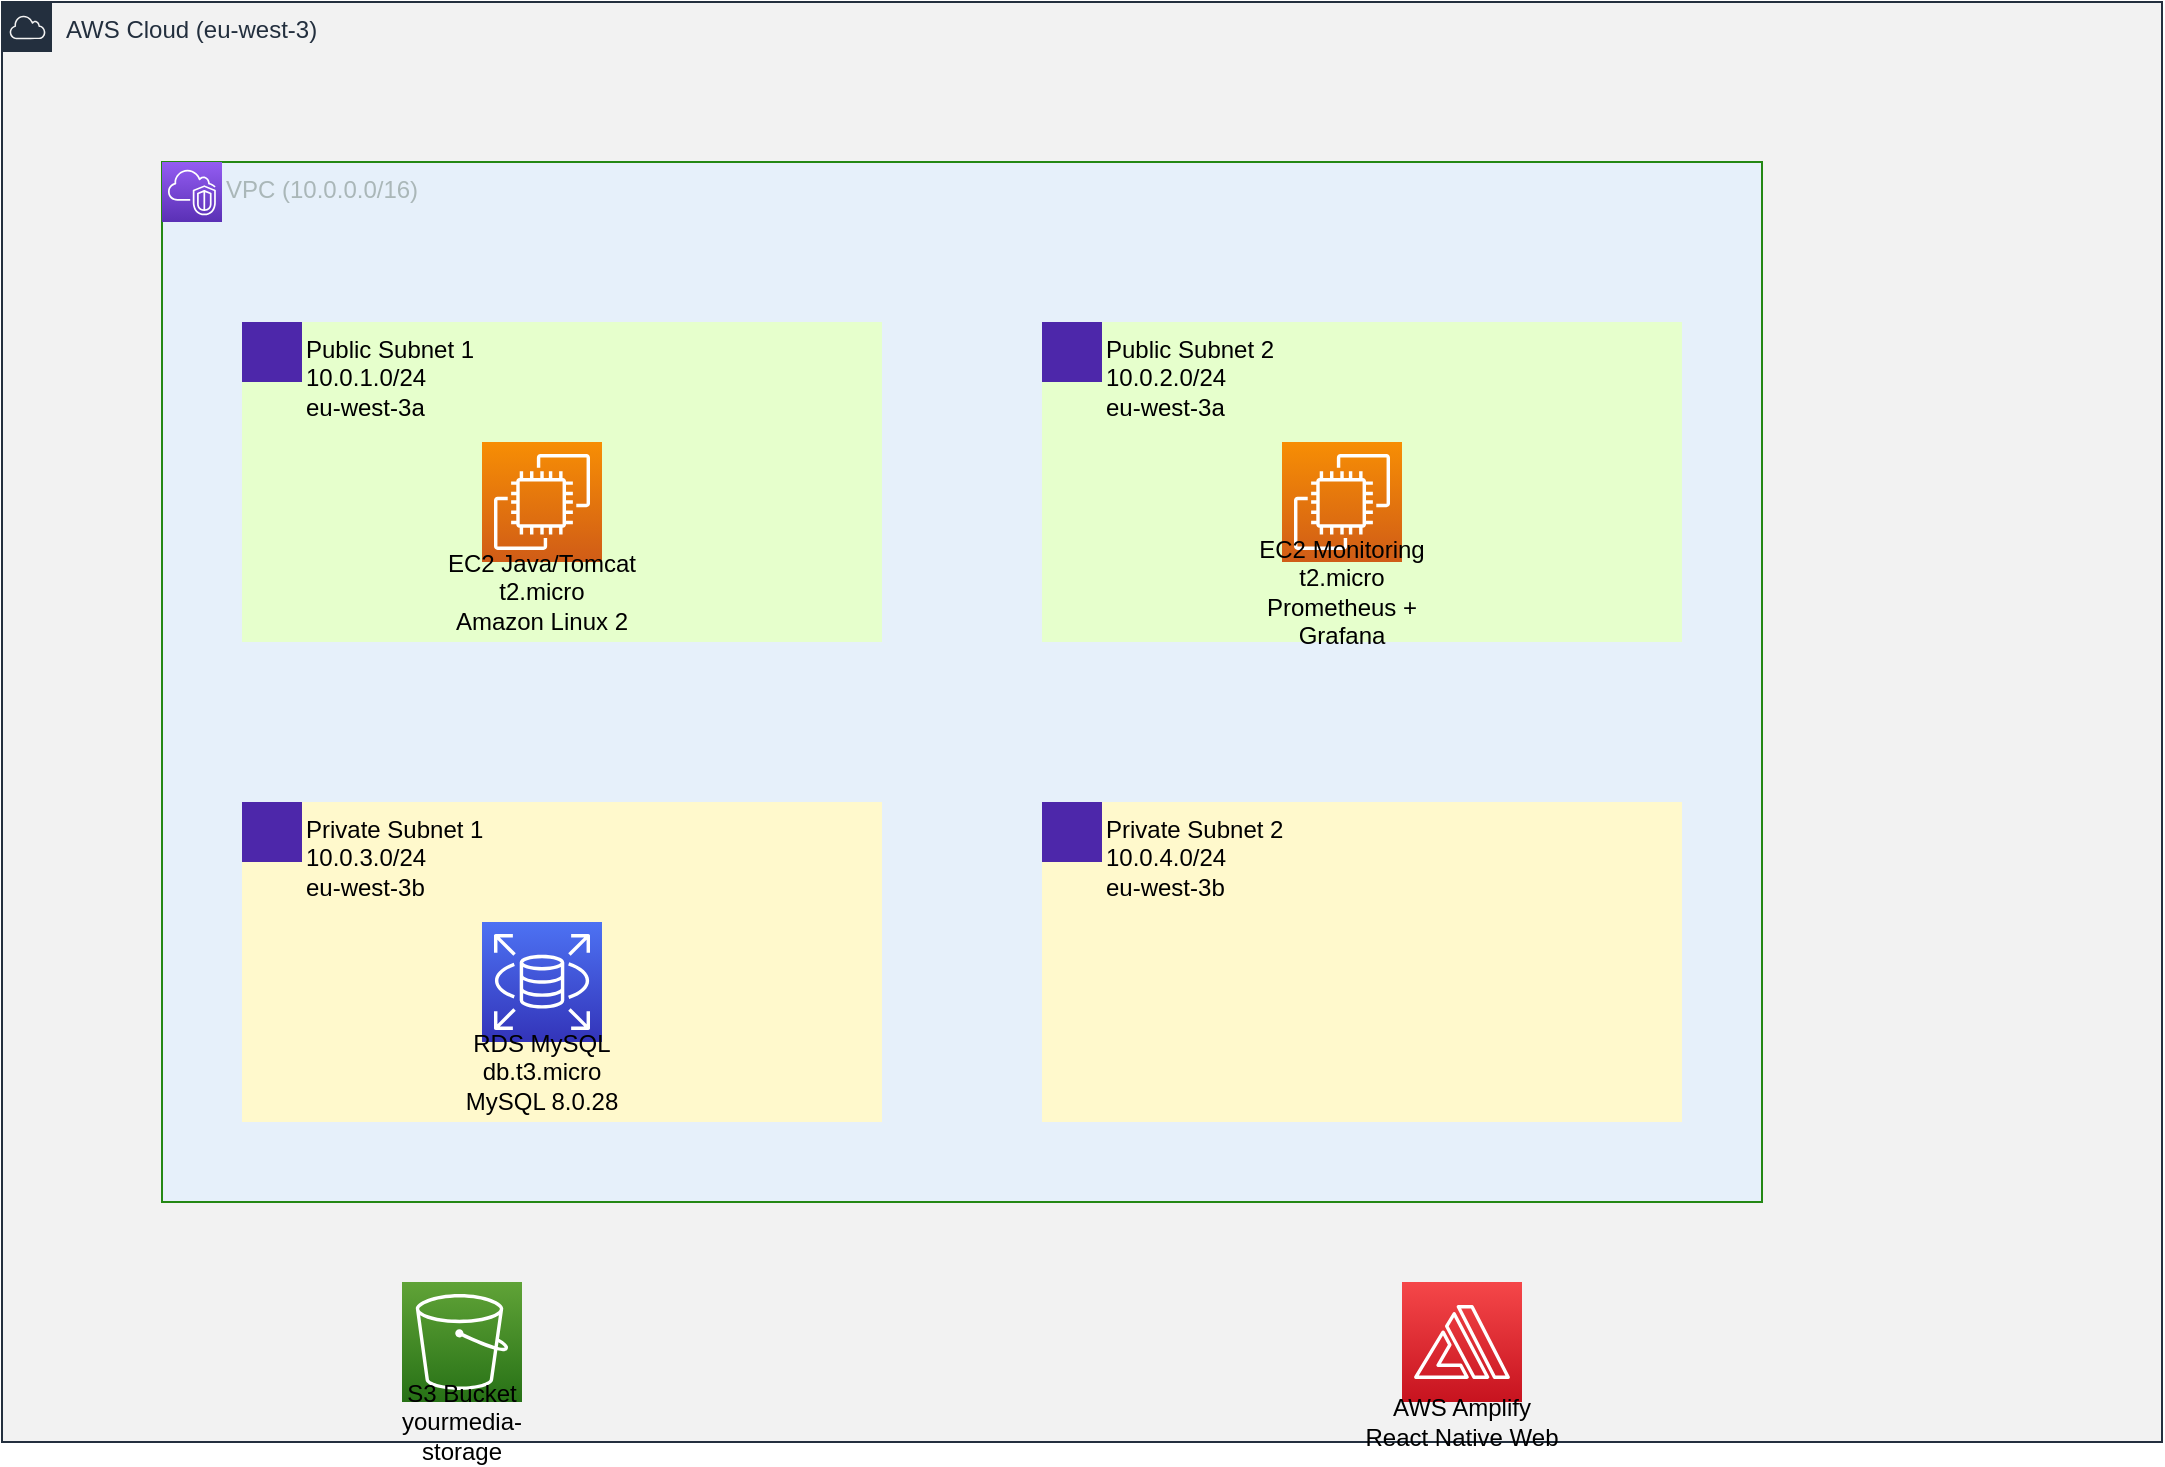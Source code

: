 <mxfile version="21.3.7">
  <diagram id="yourmedia-aws-architecture" name="YourMedia AWS Architecture">
    <mxGraphModel dx="1422" dy="798" grid="1" gridSize="10" guides="1" tooltips="1" connect="1" arrows="1" fold="1" page="1" pageScale="1" pageWidth="1169" pageHeight="827" math="0" shadow="0">
      <root>
        <mxCell id="0" />
        <mxCell id="1" parent="0" />
        <!-- AWS Cloud -->
        <mxCell id="aws-cloud" value="AWS Cloud (eu-west-3)" style="points=[[0,0],[0.25,0],[0.5,0],[0.75,0],[1,0],[1,0.25],[1,0.5],[1,0.75],[1,1],[0.75,1],[0.5,1],[0.25,1],[0,1],[0,0.75],[0,0.5],[0,0.25]];outlineConnect=0;gradientColor=none;html=1;whiteSpace=wrap;fontSize=12;fontStyle=0;container=1;pointerEvents=0;collapsible=0;recursiveResize=0;shape=mxgraph.aws4.group;grIcon=mxgraph.aws4.group_aws_cloud;strokeColor=#232F3E;fillColor=#F2F2F2;verticalAlign=top;align=left;spacingLeft=30;fontColor=#232F3E;dashed=0;" vertex="1" parent="1">
          <mxGeometry x="40" y="40" width="1080" height="720" as="geometry" />
        </mxCell>
        <!-- VPC -->
        <mxCell id="vpc" value="VPC (10.0.0.0/16)" style="points=[[0,0],[0.25,0],[0.5,0],[0.75,0],[1,0],[1,0.25],[1,0.5],[1,0.75],[1,1],[0.75,1],[0.5,1],[0.25,1],[0,1],[0,0.75],[0,0.5],[0,0.25]];outlineConnect=0;gradientColor=none;html=1;whiteSpace=wrap;fontSize=12;fontStyle=0;container=1;pointerEvents=0;collapsible=0;recursiveResize=0;shape=mxgraph.aws4.group;grIcon=mxgraph.aws4.group_vpc;strokeColor=#248814;fillColor=#E6F0FA;verticalAlign=top;align=left;spacingLeft=30;fontColor=#AAB7B8;dashed=0;" vertex="1" parent="aws-cloud">
          <mxGeometry x="80" y="80" width="800" height="520" as="geometry" />
        </mxCell>
        <!-- VPC Icon -->
        <mxCell id="vpc-icon" value="" style="sketch=0;points=[[0,0,0],[0.25,0,0],[0.5,0,0],[0.75,0,0],[1,0,0],[0,1,0],[0.25,1,0],[0.5,1,0],[0.75,1,0],[1,1,0],[0,0.25,0],[0,0.5,0],[0,0.75,0],[1,0.25,0],[1,0.5,0],[1,0.75,0]];outlineConnect=0;fontColor=#232F3E;gradientColor=#945DF2;gradientDirection=north;fillColor=#5A30B5;strokeColor=#ffffff;dashed=0;verticalLabelPosition=bottom;verticalAlign=top;align=center;html=1;fontSize=12;fontStyle=0;aspect=fixed;shape=mxgraph.aws4.resourceIcon;resIcon=mxgraph.aws4.vpc;" vertex="1" parent="vpc">
          <mxGeometry width="30" height="30" as="geometry" />
        </mxCell>
        
        <!-- Public Subnet 1 -->
        <mxCell id="public-subnet-1" value="Public Subnet 1&#xa;10.0.1.0/24&#xa;eu-west-3a" style="points=[[0,0],[0.25,0],[0.5,0],[0.75,0],[1,0],[1,0.25],[1,0.5],[1,0.75],[1,1],[0.75,1],[0.5,1],[0.25,1],[0,1],[0,0.75],[0,0.5],[0,0.25]];outlineConnect=0;gradientColor=none;html=1;whiteSpace=wrap;fontSize=12;fontStyle=0;container=1;pointerEvents=0;collapsible=0;recursiveResize=0;shape=mxgraph.aws4.group;grIcon=mxgraph.aws4.group_security_group;grStroke=0;strokeColor=#248814;fillColor=#E6FFCC;verticalAlign=top;align=left;spacingLeft=30;fontColor=#000000;dashed=0;" vertex="1" parent="vpc">
          <mxGeometry x="40" y="80" width="320" height="160" as="geometry" />
        </mxCell>
        <!-- Subnet Icon -->
        <mxCell id="public-subnet-1-icon" value="" style="sketch=0;outlineConnect=0;fontColor=#232F3E;gradientColor=none;fillColor=#4D27AA;strokeColor=none;dashed=0;verticalLabelPosition=bottom;verticalAlign=top;align=center;html=1;fontSize=12;fontStyle=0;aspect=fixed;pointerEvents=1;shape=mxgraph.aws4.subnet;" vertex="1" parent="public-subnet-1">
          <mxGeometry width="30" height="30" as="geometry" />
        </mxCell>
        
        <!-- EC2 Java/Tomcat -->
        <mxCell id="ec2-java" value="" style="sketch=0;points=[[0,0,0],[0.25,0,0],[0.5,0,0],[0.75,0,0],[1,0,0],[0,1,0],[0.25,1,0],[0.5,1,0],[0.75,1,0],[1,1,0],[0,0.25,0],[0,0.5,0],[0,0.75,0],[1,0.25,0],[1,0.5,0],[1,0.75,0]];outlineConnect=0;fontColor=#232F3E;gradientColor=#F78E04;gradientDirection=north;fillColor=#D05C17;strokeColor=#ffffff;dashed=0;verticalLabelPosition=bottom;verticalAlign=top;align=center;html=1;fontSize=12;fontStyle=0;aspect=fixed;shape=mxgraph.aws4.resourceIcon;resIcon=mxgraph.aws4.ec2;" vertex="1" parent="public-subnet-1">
          <mxGeometry x="120" y="60" width="60" height="60" as="geometry" />
        </mxCell>
        
        <!-- EC2 Java/Tomcat Label -->
        <mxCell id="ec2-java-label" value="EC2 Java/Tomcat&#xa;t2.micro&#xa;Amazon Linux 2" style="text;html=1;strokeColor=none;fillColor=none;align=center;verticalAlign=middle;whiteSpace=wrap;rounded=0;" vertex="1" parent="public-subnet-1">
          <mxGeometry x="100" y="120" width="100" height="30" as="geometry" />
        </mxCell>
        
        <!-- Public Subnet 2 -->
        <mxCell id="public-subnet-2" value="Public Subnet 2&#xa;10.0.2.0/24&#xa;eu-west-3a" style="points=[[0,0],[0.25,0],[0.5,0],[0.75,0],[1,0],[1,0.25],[1,0.5],[1,0.75],[1,1],[0.75,1],[0.5,1],[0.25,1],[0,1],[0,0.75],[0,0.5],[0,0.25]];outlineConnect=0;gradientColor=none;html=1;whiteSpace=wrap;fontSize=12;fontStyle=0;container=1;pointerEvents=0;collapsible=0;recursiveResize=0;shape=mxgraph.aws4.group;grIcon=mxgraph.aws4.group_security_group;grStroke=0;strokeColor=#248814;fillColor=#E6FFCC;verticalAlign=top;align=left;spacingLeft=30;fontColor=#000000;dashed=0;" vertex="1" parent="vpc">
          <mxGeometry x="440" y="80" width="320" height="160" as="geometry" />
        </mxCell>
        <!-- Subnet Icon -->
        <mxCell id="public-subnet-2-icon" value="" style="sketch=0;outlineConnect=0;fontColor=#232F3E;gradientColor=none;fillColor=#4D27AA;strokeColor=none;dashed=0;verticalLabelPosition=bottom;verticalAlign=top;align=center;html=1;fontSize=12;fontStyle=0;aspect=fixed;pointerEvents=1;shape=mxgraph.aws4.subnet;" vertex="1" parent="public-subnet-2">
          <mxGeometry width="30" height="30" as="geometry" />
        </mxCell>
        
        <!-- EC2 Monitoring -->
        <mxCell id="ec2-monitoring" value="" style="sketch=0;points=[[0,0,0],[0.25,0,0],[0.5,0,0],[0.75,0,0],[1,0,0],[0,1,0],[0.25,1,0],[0.5,1,0],[0.75,1,0],[1,1,0],[0,0.25,0],[0,0.5,0],[0,0.75,0],[1,0.25,0],[1,0.5,0],[1,0.75,0]];outlineConnect=0;fontColor=#232F3E;gradientColor=#F78E04;gradientDirection=north;fillColor=#D05C17;strokeColor=#ffffff;dashed=0;verticalLabelPosition=bottom;verticalAlign=top;align=center;html=1;fontSize=12;fontStyle=0;aspect=fixed;shape=mxgraph.aws4.resourceIcon;resIcon=mxgraph.aws4.ec2;" vertex="1" parent="public-subnet-2">
          <mxGeometry x="120" y="60" width="60" height="60" as="geometry" />
        </mxCell>
        
        <!-- EC2 Monitoring Label -->
        <mxCell id="ec2-monitoring-label" value="EC2 Monitoring&#xa;t2.micro&#xa;Prometheus + Grafana" style="text;html=1;strokeColor=none;fillColor=none;align=center;verticalAlign=middle;whiteSpace=wrap;rounded=0;" vertex="1" parent="public-subnet-2">
          <mxGeometry x="100" y="120" width="100" height="30" as="geometry" />
        </mxCell>
        
        <!-- Private Subnet 1 -->
        <mxCell id="private-subnet-1" value="Private Subnet 1&#xa;10.0.3.0/24&#xa;eu-west-3b" style="points=[[0,0],[0.25,0],[0.5,0],[0.75,0],[1,0],[1,0.25],[1,0.5],[1,0.75],[1,1],[0.75,1],[0.5,1],[0.25,1],[0,1],[0,0.75],[0,0.5],[0,0.25]];outlineConnect=0;gradientColor=none;html=1;whiteSpace=wrap;fontSize=12;fontStyle=0;container=1;pointerEvents=0;collapsible=0;recursiveResize=0;shape=mxgraph.aws4.group;grIcon=mxgraph.aws4.group_security_group;grStroke=0;strokeColor=#147EBA;fillColor=#FFF9CC;verticalAlign=top;align=left;spacingLeft=30;fontColor=#000000;dashed=0;" vertex="1" parent="vpc">
          <mxGeometry x="40" y="320" width="320" height="160" as="geometry" />
        </mxCell>
        <!-- Subnet Icon -->
        <mxCell id="private-subnet-1-icon" value="" style="sketch=0;outlineConnect=0;fontColor=#232F3E;gradientColor=none;fillColor=#4D27AA;strokeColor=none;dashed=0;verticalLabelPosition=bottom;verticalAlign=top;align=center;html=1;fontSize=12;fontStyle=0;aspect=fixed;pointerEvents=1;shape=mxgraph.aws4.subnet;" vertex="1" parent="private-subnet-1">
          <mxGeometry width="30" height="30" as="geometry" />
        </mxCell>
        
        <!-- RDS MySQL -->
        <mxCell id="rds-mysql" value="" style="sketch=0;points=[[0,0,0],[0.25,0,0],[0.5,0,0],[0.75,0,0],[1,0,0],[0,1,0],[0.25,1,0],[0.5,1,0],[0.75,1,0],[1,1,0],[0,0.25,0],[0,0.5,0],[0,0.75,0],[1,0.25,0],[1,0.5,0],[1,0.75,0]];outlineConnect=0;fontColor=#232F3E;gradientColor=#4D72F3;gradientDirection=north;fillColor=#3334B9;strokeColor=#ffffff;dashed=0;verticalLabelPosition=bottom;verticalAlign=top;align=center;html=1;fontSize=12;fontStyle=0;aspect=fixed;shape=mxgraph.aws4.resourceIcon;resIcon=mxgraph.aws4.rds;" vertex="1" parent="private-subnet-1">
          <mxGeometry x="120" y="60" width="60" height="60" as="geometry" />
        </mxCell>
        
        <!-- RDS MySQL Label -->
        <mxCell id="rds-mysql-label" value="RDS MySQL&#xa;db.t3.micro&#xa;MySQL 8.0.28" style="text;html=1;strokeColor=none;fillColor=none;align=center;verticalAlign=middle;whiteSpace=wrap;rounded=0;" vertex="1" parent="private-subnet-1">
          <mxGeometry x="100" y="120" width="100" height="30" as="geometry" />
        </mxCell>
        
        <!-- Private Subnet 2 -->
        <mxCell id="private-subnet-2" value="Private Subnet 2&#xa;10.0.4.0/24&#xa;eu-west-3b" style="points=[[0,0],[0.25,0],[0.5,0],[0.75,0],[1,0],[1,0.25],[1,0.5],[1,0.75],[1,1],[0.75,1],[0.5,1],[0.25,1],[0,1],[0,0.75],[0,0.5],[0,0.25]];outlineConnect=0;gradientColor=none;html=1;whiteSpace=wrap;fontSize=12;fontStyle=0;container=1;pointerEvents=0;collapsible=0;recursiveResize=0;shape=mxgraph.aws4.group;grIcon=mxgraph.aws4.group_security_group;grStroke=0;strokeColor=#147EBA;fillColor=#FFF9CC;verticalAlign=top;align=left;spacingLeft=30;fontColor=#000000;dashed=0;" vertex="1" parent="vpc">
          <mxGeometry x="440" y="320" width="320" height="160" as="geometry" />
        </mxCell>
        <!-- Subnet Icon -->
        <mxCell id="private-subnet-2-icon" value="" style="sketch=0;outlineConnect=0;fontColor=#232F3E;gradientColor=none;fillColor=#4D27AA;strokeColor=none;dashed=0;verticalLabelPosition=bottom;verticalAlign=top;align=center;html=1;fontSize=12;fontStyle=0;aspect=fixed;pointerEvents=1;shape=mxgraph.aws4.subnet;" vertex="1" parent="private-subnet-2">
          <mxGeometry width="30" height="30" as="geometry" />
        </mxCell>
        
        <!-- S3 Bucket -->
        <mxCell id="s3-bucket" value="" style="sketch=0;points=[[0,0,0],[0.25,0,0],[0.5,0,0],[0.75,0,0],[1,0,0],[0,1,0],[0.25,1,0],[0.5,1,0],[0.75,1,0],[1,1,0],[0,0.25,0],[0,0.5,0],[0,0.75,0],[1,0.25,0],[1,0.5,0],[1,0.75,0]];outlineConnect=0;fontColor=#232F3E;gradientColor=#60A337;gradientDirection=north;fillColor=#277116;strokeColor=#ffffff;dashed=0;verticalLabelPosition=bottom;verticalAlign=top;align=center;html=1;fontSize=12;fontStyle=0;aspect=fixed;shape=mxgraph.aws4.resourceIcon;resIcon=mxgraph.aws4.s3;" vertex="1" parent="aws-cloud">
          <mxGeometry x="200" y="640" width="60" height="60" as="geometry" />
        </mxCell>
        
        <!-- S3 Bucket Label -->
        <mxCell id="s3-bucket-label" value="S3 Bucket&#xa;yourmedia-storage" style="text;html=1;strokeColor=none;fillColor=none;align=center;verticalAlign=middle;whiteSpace=wrap;rounded=0;" vertex="1" parent="aws-cloud">
          <mxGeometry x="180" y="700" width="100" height="20" as="geometry" />
        </mxCell>
        
        <!-- AWS Amplify -->
        <mxCell id="amplify" value="" style="sketch=0;points=[[0,0,0],[0.25,0,0],[0.5,0,0],[0.75,0,0],[1,0,0],[0,1,0],[0.25,1,0],[0.5,1,0],[0.75,1,0],[1,1,0],[0,0.25,0],[0,0.5,0],[0,0.75,0],[1,0.25,0],[1,0.5,0],[1,0.75,0]];outlineConnect=0;fontColor=#232F3E;gradientColor=#F54749;gradientDirection=north;fillColor=#C7131F;strokeColor=#ffffff;dashed=0;verticalLabelPosition=bottom;verticalAlign=top;align=center;html=1;fontSize=12;fontStyle=0;aspect=fixed;shape=mxgraph.aws4.resourceIcon;resIcon=mxgraph.aws4.amplify;" vertex="1" parent="aws-cloud">
          <mxGeometry x="700" y="640" width="60" height="60" as="geometry" />
        </mxCell>
        
        <!-- AWS Amplify Label -->
        <mxCell id="amplify-label" value="AWS Amplify&#xa;React Native Web" style="text;html=1;strokeColor=none;fillColor=none;align=center;verticalAlign=middle;whiteSpace=wrap;rounded=0;" vertex="1" parent="aws-cloud">
          <mxGeometry x="680" y="700" width="100" height="20" as="geometry" />
        </mxCell>
      </root>
    </mxGraphModel>
  </diagram>
</mxfile>
